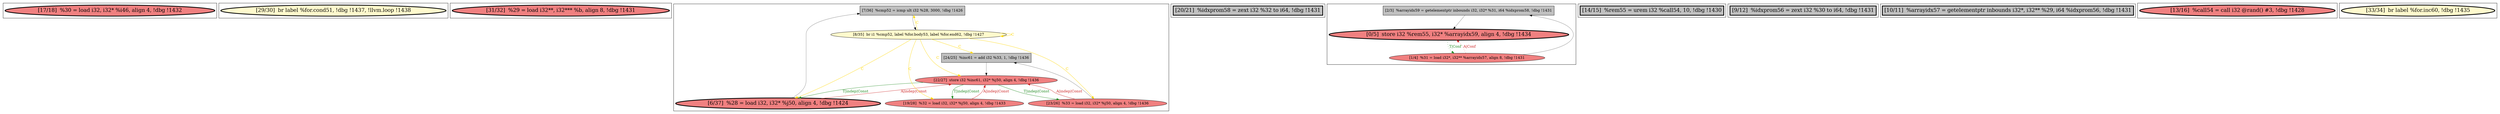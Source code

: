 
digraph G {





subgraph cluster10 {


node6687 [penwidth=3.0,fontsize=20,fillcolor=lightcoral,label="[17/18]  %30 = load i32, i32* %i46, align 4, !dbg !1432",shape=ellipse,style=filled ]



}

subgraph cluster9 {


node6686 [penwidth=3.0,fontsize=20,fillcolor=lemonchiffon,label="[29/30]  br label %for.cond51, !dbg !1437, !llvm.loop !1438",shape=ellipse,style=filled ]



}

subgraph cluster8 {


node6685 [penwidth=3.0,fontsize=20,fillcolor=lightcoral,label="[31/32]  %29 = load i32**, i32*** %b, align 8, !dbg !1431",shape=ellipse,style=filled ]



}

subgraph cluster7 {


node6684 [fillcolor=grey,label="[7/36]  %cmp52 = icmp ult i32 %28, 3000, !dbg !1426",shape=rectangle,style=filled ]
node6679 [fillcolor=lightcoral,label="[23/26]  %33 = load i32, i32* %j50, align 4, !dbg !1436",shape=ellipse,style=filled ]
node6678 [fillcolor=lightcoral,label="[22/27]  store i32 %inc61, i32* %j50, align 4, !dbg !1436",shape=ellipse,style=filled ]
node6681 [fillcolor=lightcoral,label="[19/28]  %32 = load i32, i32* %j50, align 4, !dbg !1433",shape=ellipse,style=filled ]
node6680 [penwidth=3.0,fontsize=20,fillcolor=lightcoral,label="[6/37]  %28 = load i32, i32* %j50, align 4, !dbg !1424",shape=ellipse,style=filled ]
node6682 [fillcolor=lemonchiffon,label="[8/35]  br i1 %cmp52, label %for.body53, label %for.end62, !dbg !1427",shape=ellipse,style=filled ]
node6683 [fillcolor=grey,label="[24/25]  %inc61 = add i32 %33, 1, !dbg !1436",shape=rectangle,style=filled ]

node6682->node6682 [style=solid,color=gold,label="C",penwidth=1.0,fontcolor=gold ]
node6679->node6683 [style=solid,color=black,label="",penwidth=0.5,fontcolor=black ]
node6680->node6678 [style=solid,color=firebrick3,label="A|indep|Const",penwidth=1.0,fontcolor=firebrick3 ]
node6681->node6678 [style=solid,color=firebrick3,label="A|indep|Const",penwidth=1.0,fontcolor=firebrick3 ]
node6678->node6679 [style=solid,color=forestgreen,label="T|indep|Const",penwidth=1.0,fontcolor=forestgreen ]
node6682->node6679 [style=solid,color=gold,label="C",penwidth=1.0,fontcolor=gold ]
node6680->node6684 [style=solid,color=black,label="",penwidth=0.5,fontcolor=black ]
node6682->node6678 [style=solid,color=gold,label="C",penwidth=1.0,fontcolor=gold ]
node6683->node6678 [style=solid,color=black,label="",penwidth=0.5,fontcolor=black ]
node6682->node6683 [style=solid,color=gold,label="C",penwidth=1.0,fontcolor=gold ]
node6682->node6680 [style=solid,color=gold,label="C",penwidth=1.0,fontcolor=gold ]
node6678->node6680 [style=solid,color=forestgreen,label="T|indep|Const",penwidth=1.0,fontcolor=forestgreen ]
node6682->node6681 [style=solid,color=gold,label="C",penwidth=1.0,fontcolor=gold ]
node6679->node6678 [style=solid,color=firebrick3,label="A|indep|Const",penwidth=1.0,fontcolor=firebrick3 ]
node6684->node6682 [style=solid,color=black,label="",penwidth=0.5,fontcolor=black ]
node6678->node6681 [style=solid,color=forestgreen,label="T|indep|Const",penwidth=1.0,fontcolor=forestgreen ]
node6682->node6684 [style=solid,color=gold,label="C",penwidth=1.0,fontcolor=gold ]


}

subgraph cluster6 {


node6677 [penwidth=3.0,fontsize=20,fillcolor=grey,label="[20/21]  %idxprom58 = zext i32 %32 to i64, !dbg !1431",shape=rectangle,style=filled ]



}

subgraph cluster0 {


node6671 [fillcolor=grey,label="[2/3]  %arrayidx59 = getelementptr inbounds i32, i32* %31, i64 %idxprom58, !dbg !1431",shape=rectangle,style=filled ]
node6669 [penwidth=3.0,fontsize=20,fillcolor=lightcoral,label="[0/5]  store i32 %rem55, i32* %arrayidx59, align 4, !dbg !1434",shape=ellipse,style=filled ]
node6670 [fillcolor=lightcoral,label="[1/4]  %31 = load i32*, i32** %arrayidx57, align 8, !dbg !1431",shape=ellipse,style=filled ]

node6669->node6670 [style=dotted,color=forestgreen,label="T|Conf",penwidth=1.0,fontcolor=forestgreen ]
node6670->node6669 [style=dotted,color=firebrick3,label="A|Conf",penwidth=1.0,fontcolor=firebrick3 ]
node6671->node6669 [style=solid,color=black,label="",penwidth=0.5,fontcolor=black ]
node6670->node6671 [style=solid,color=black,label="",penwidth=0.5,fontcolor=black ]


}

subgraph cluster5 {


node6676 [penwidth=3.0,fontsize=20,fillcolor=grey,label="[14/15]  %rem55 = urem i32 %call54, 10, !dbg !1430",shape=rectangle,style=filled ]



}

subgraph cluster1 {


node6672 [penwidth=3.0,fontsize=20,fillcolor=grey,label="[9/12]  %idxprom56 = zext i32 %30 to i64, !dbg !1431",shape=rectangle,style=filled ]



}

subgraph cluster2 {


node6673 [penwidth=3.0,fontsize=20,fillcolor=grey,label="[10/11]  %arrayidx57 = getelementptr inbounds i32*, i32** %29, i64 %idxprom56, !dbg !1431",shape=rectangle,style=filled ]



}

subgraph cluster3 {


node6674 [penwidth=3.0,fontsize=20,fillcolor=lightcoral,label="[13/16]  %call54 = call i32 @rand() #3, !dbg !1428",shape=ellipse,style=filled ]



}

subgraph cluster4 {


node6675 [penwidth=3.0,fontsize=20,fillcolor=lemonchiffon,label="[33/34]  br label %for.inc60, !dbg !1435",shape=ellipse,style=filled ]



}

}
